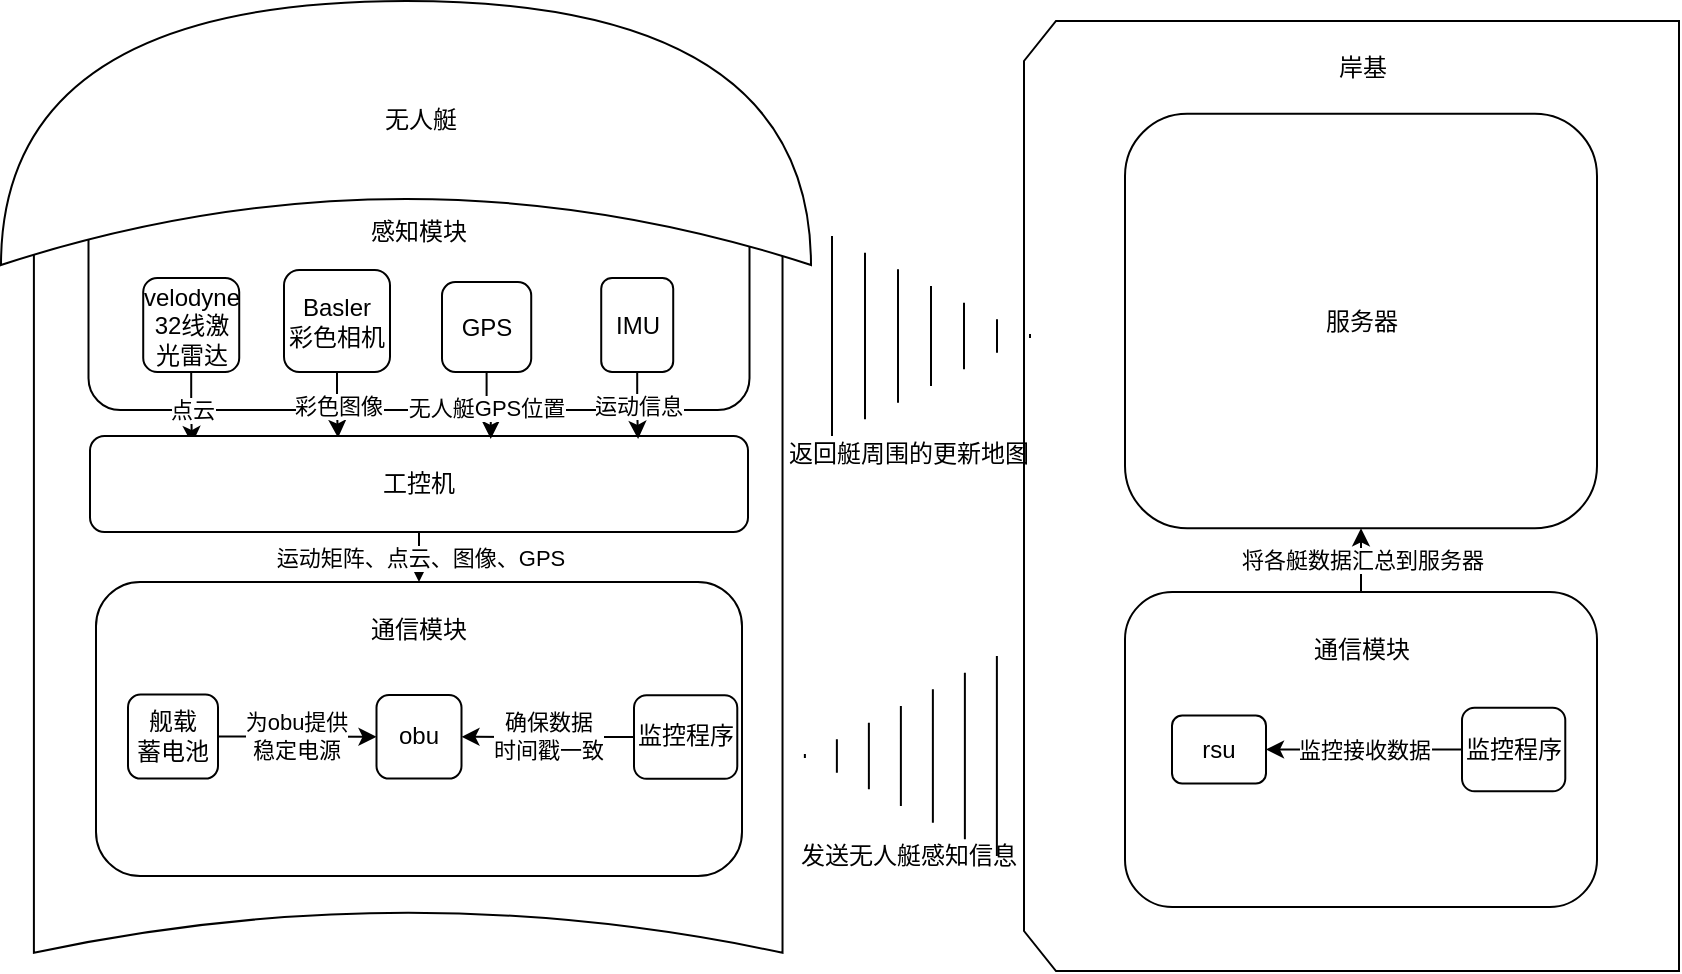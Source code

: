 <mxfile version="20.5.1" type="github">
  <diagram id="mPSYE4rGCoOtvquOaC8E" name="第 1 页">
    <mxGraphModel dx="898" dy="481" grid="0" gridSize="10" guides="1" tooltips="1" connect="1" arrows="1" fold="1" page="1" pageScale="1" pageWidth="4681" pageHeight="3300" math="0" shadow="0">
      <root>
        <mxCell id="0" />
        <mxCell id="1" parent="0" />
        <mxCell id="7zgXDjACz49h9jb20-fA-1" value="" style="shape=dataStorage;whiteSpace=wrap;html=1;fixedSize=1;rotation=90;" parent="1" vertex="1">
          <mxGeometry x="41.17" y="716.29" width="393.87" height="374.31" as="geometry" />
        </mxCell>
        <mxCell id="7zgXDjACz49h9jb20-fA-3" value="" style="shape=loopLimit;whiteSpace=wrap;html=1;rotation=-90;" parent="1" vertex="1">
          <mxGeometry x="472.25" y="708.25" width="475" height="327.5" as="geometry" />
        </mxCell>
        <mxCell id="7zgXDjACz49h9jb20-fA-5" value="感知模块&lt;br&gt;&lt;br&gt;&lt;br&gt;&lt;br&gt;&lt;br&gt;&lt;br&gt;" style="rounded=1;whiteSpace=wrap;html=1;" parent="1" vertex="1">
          <mxGeometry x="78.25" y="723" width="330.5" height="106" as="geometry" />
        </mxCell>
        <mxCell id="7zgXDjACz49h9jb20-fA-7" value="通信模块&lt;br&gt;&lt;br&gt;&lt;br&gt;&lt;br&gt;&lt;br&gt;&lt;br&gt;&lt;br&gt;&lt;br&gt;" style="rounded=1;whiteSpace=wrap;html=1;" parent="1" vertex="1">
          <mxGeometry x="82" y="915" width="323" height="147" as="geometry" />
        </mxCell>
        <mxCell id="7zgXDjACz49h9jb20-fA-30" value="点云" style="edgeStyle=orthogonalEdgeStyle;rounded=0;orthogonalLoop=1;jettySize=auto;html=1;" parent="1" source="7zgXDjACz49h9jb20-fA-8" edge="1">
          <mxGeometry relative="1" as="geometry">
            <mxPoint x="130" y="846" as="targetPoint" />
          </mxGeometry>
        </mxCell>
        <mxCell id="7zgXDjACz49h9jb20-fA-8" value="velodyne&lt;br&gt;32线激光雷达" style="rounded=1;whiteSpace=wrap;html=1;" parent="1" vertex="1">
          <mxGeometry x="105.61" y="763" width="48" height="47" as="geometry" />
        </mxCell>
        <mxCell id="7zgXDjACz49h9jb20-fA-31" value="彩色图像" style="edgeStyle=orthogonalEdgeStyle;rounded=0;orthogonalLoop=1;jettySize=auto;html=1;entryX=0.377;entryY=0.018;entryDx=0;entryDy=0;entryPerimeter=0;" parent="1" source="7zgXDjACz49h9jb20-fA-9" target="7zgXDjACz49h9jb20-fA-13" edge="1">
          <mxGeometry relative="1" as="geometry" />
        </mxCell>
        <mxCell id="7zgXDjACz49h9jb20-fA-9" value="Basler&lt;br&gt;彩色相机" style="rounded=1;whiteSpace=wrap;html=1;" parent="1" vertex="1">
          <mxGeometry x="176" y="759" width="53" height="51" as="geometry" />
        </mxCell>
        <mxCell id="7zgXDjACz49h9jb20-fA-52" value="将各艇数据汇总到服务器" style="edgeStyle=orthogonalEdgeStyle;rounded=0;orthogonalLoop=1;jettySize=auto;html=1;" parent="1" source="7zgXDjACz49h9jb20-fA-10" target="7zgXDjACz49h9jb20-fA-47" edge="1">
          <mxGeometry relative="1" as="geometry" />
        </mxCell>
        <mxCell id="7zgXDjACz49h9jb20-fA-10" value="通信模块&lt;br&gt;&lt;br&gt;&lt;br&gt;&lt;br&gt;&lt;br&gt;&lt;br&gt;&lt;br&gt;&lt;br&gt;" style="rounded=1;whiteSpace=wrap;html=1;" parent="1" vertex="1">
          <mxGeometry x="596.5" y="920" width="236" height="157.5" as="geometry" />
        </mxCell>
        <mxCell id="7zgXDjACz49h9jb20-fA-11" value="rsu" style="rounded=1;whiteSpace=wrap;html=1;" parent="1" vertex="1">
          <mxGeometry x="620" y="981.75" width="47" height="34" as="geometry" />
        </mxCell>
        <mxCell id="7zgXDjACz49h9jb20-fA-12" value="obu" style="rounded=1;whiteSpace=wrap;html=1;" parent="1" vertex="1">
          <mxGeometry x="222.25" y="971.5" width="42.5" height="41.81" as="geometry" />
        </mxCell>
        <mxCell id="7zgXDjACz49h9jb20-fA-35" value="运动矩阵、点云、图像、GPS" style="edgeStyle=orthogonalEdgeStyle;rounded=0;orthogonalLoop=1;jettySize=auto;html=1;" parent="1" source="7zgXDjACz49h9jb20-fA-13" target="7zgXDjACz49h9jb20-fA-7" edge="1">
          <mxGeometry relative="1" as="geometry" />
        </mxCell>
        <mxCell id="7zgXDjACz49h9jb20-fA-13" value="工控机" style="rounded=1;whiteSpace=wrap;html=1;" parent="1" vertex="1">
          <mxGeometry x="79" y="842" width="329" height="48" as="geometry" />
        </mxCell>
        <mxCell id="7zgXDjACz49h9jb20-fA-32" value="无人艇GPS位置" style="edgeStyle=orthogonalEdgeStyle;rounded=0;orthogonalLoop=1;jettySize=auto;html=1;entryX=0.609;entryY=0.03;entryDx=0;entryDy=0;entryPerimeter=0;" parent="1" source="7zgXDjACz49h9jb20-fA-14" target="7zgXDjACz49h9jb20-fA-13" edge="1">
          <mxGeometry relative="1" as="geometry" />
        </mxCell>
        <mxCell id="7zgXDjACz49h9jb20-fA-14" value="GPS" style="rounded=1;whiteSpace=wrap;html=1;" parent="1" vertex="1">
          <mxGeometry x="255" y="765" width="44.61" height="45" as="geometry" />
        </mxCell>
        <mxCell id="7zgXDjACz49h9jb20-fA-34" value="运动信息" style="edgeStyle=orthogonalEdgeStyle;rounded=0;orthogonalLoop=1;jettySize=auto;html=1;entryX=0.833;entryY=0.03;entryDx=0;entryDy=0;entryPerimeter=0;" parent="1" source="7zgXDjACz49h9jb20-fA-15" target="7zgXDjACz49h9jb20-fA-13" edge="1">
          <mxGeometry relative="1" as="geometry" />
        </mxCell>
        <mxCell id="7zgXDjACz49h9jb20-fA-15" value="IMU" style="rounded=1;whiteSpace=wrap;html=1;" parent="1" vertex="1">
          <mxGeometry x="334.61" y="763" width="36" height="47" as="geometry" />
        </mxCell>
        <mxCell id="7zgXDjACz49h9jb20-fA-38" value="为obu提供&lt;br&gt;稳定电源" style="edgeStyle=orthogonalEdgeStyle;rounded=0;orthogonalLoop=1;jettySize=auto;html=1;entryX=0;entryY=0.5;entryDx=0;entryDy=0;" parent="1" source="7zgXDjACz49h9jb20-fA-25" target="7zgXDjACz49h9jb20-fA-12" edge="1">
          <mxGeometry relative="1" as="geometry" />
        </mxCell>
        <mxCell id="7zgXDjACz49h9jb20-fA-25" value="舰载&lt;br&gt;蓄电池" style="rounded=1;whiteSpace=wrap;html=1;" parent="1" vertex="1">
          <mxGeometry x="98" y="971.31" width="45" height="42" as="geometry" />
        </mxCell>
        <mxCell id="7zgXDjACz49h9jb20-fA-39" value="确保数据&lt;br&gt;时间戳一致" style="edgeStyle=orthogonalEdgeStyle;rounded=0;orthogonalLoop=1;jettySize=auto;html=1;entryX=1;entryY=0.5;entryDx=0;entryDy=0;" parent="1" source="7zgXDjACz49h9jb20-fA-37" target="7zgXDjACz49h9jb20-fA-12" edge="1">
          <mxGeometry relative="1" as="geometry" />
        </mxCell>
        <mxCell id="7zgXDjACz49h9jb20-fA-37" value="监控程序" style="rounded=1;whiteSpace=wrap;html=1;" parent="1" vertex="1">
          <mxGeometry x="351" y="971.59" width="51.64" height="41.81" as="geometry" />
        </mxCell>
        <mxCell id="7zgXDjACz49h9jb20-fA-40" value="发送无人艇感知信息" style="text;html=1;align=center;verticalAlign=middle;resizable=0;points=[];autosize=1;strokeColor=none;fillColor=none;" parent="1" vertex="1">
          <mxGeometry x="425" y="1039" width="126" height="26" as="geometry" />
        </mxCell>
        <mxCell id="7zgXDjACz49h9jb20-fA-42" value="无人艇" style="text;html=1;align=center;verticalAlign=middle;resizable=0;points=[];autosize=1;strokeColor=none;fillColor=none;" parent="1" vertex="1">
          <mxGeometry x="216.5" y="651" width="54" height="26" as="geometry" />
        </mxCell>
        <mxCell id="7zgXDjACz49h9jb20-fA-43" value="" style="shape=mxgraph.arrows2.wedgeArrowDashed2;html=1;bendable=0;startWidth=50;stepSize=15;rounded=0;" parent="1" edge="1">
          <mxGeometry width="100" height="100" relative="1" as="geometry">
            <mxPoint x="532.44" y="1002" as="sourcePoint" />
            <mxPoint x="436.44" y="1002" as="targetPoint" />
          </mxGeometry>
        </mxCell>
        <mxCell id="7zgXDjACz49h9jb20-fA-44" value="" style="shape=mxgraph.arrows2.wedgeArrowDashed2;html=1;bendable=0;startWidth=50;stepSize=15;rounded=0;" parent="1" edge="1">
          <mxGeometry width="100" height="100" relative="1" as="geometry">
            <mxPoint x="450" y="792" as="sourcePoint" />
            <mxPoint x="549" y="792" as="targetPoint" />
          </mxGeometry>
        </mxCell>
        <mxCell id="7zgXDjACz49h9jb20-fA-2" value="" style="shape=xor;whiteSpace=wrap;html=1;rotation=-90;" parent="1" vertex="1">
          <mxGeometry x="171" y="488" width="132" height="405" as="geometry" />
        </mxCell>
        <mxCell id="7zgXDjACz49h9jb20-fA-45" value="无人艇" style="text;html=1;align=center;verticalAlign=middle;resizable=0;points=[];autosize=1;strokeColor=none;fillColor=none;" parent="1" vertex="1">
          <mxGeometry x="216.5" y="671" width="54" height="26" as="geometry" />
        </mxCell>
        <mxCell id="7zgXDjACz49h9jb20-fA-46" value="返回艇周围的更新地图" style="text;html=1;align=center;verticalAlign=middle;resizable=0;points=[];autosize=1;strokeColor=none;fillColor=none;" parent="1" vertex="1">
          <mxGeometry x="419" y="838" width="138" height="26" as="geometry" />
        </mxCell>
        <mxCell id="7zgXDjACz49h9jb20-fA-47" value="服务器" style="rounded=1;whiteSpace=wrap;html=1;" parent="1" vertex="1">
          <mxGeometry x="596.5" y="680.88" width="236" height="207.25" as="geometry" />
        </mxCell>
        <mxCell id="7zgXDjACz49h9jb20-fA-50" value="监控接收数据" style="edgeStyle=orthogonalEdgeStyle;rounded=0;orthogonalLoop=1;jettySize=auto;html=1;entryX=1;entryY=0.5;entryDx=0;entryDy=0;" parent="1" source="7zgXDjACz49h9jb20-fA-49" target="7zgXDjACz49h9jb20-fA-11" edge="1">
          <mxGeometry relative="1" as="geometry" />
        </mxCell>
        <mxCell id="7zgXDjACz49h9jb20-fA-49" value="监控程序" style="rounded=1;whiteSpace=wrap;html=1;" parent="1" vertex="1">
          <mxGeometry x="765" y="977.84" width="51.64" height="41.81" as="geometry" />
        </mxCell>
        <mxCell id="7zgXDjACz49h9jb20-fA-51" value="岸基" style="text;html=1;align=center;verticalAlign=middle;resizable=0;points=[];autosize=1;strokeColor=none;fillColor=none;" parent="1" vertex="1">
          <mxGeometry x="693.5" y="645" width="42" height="26" as="geometry" />
        </mxCell>
      </root>
    </mxGraphModel>
  </diagram>
</mxfile>

